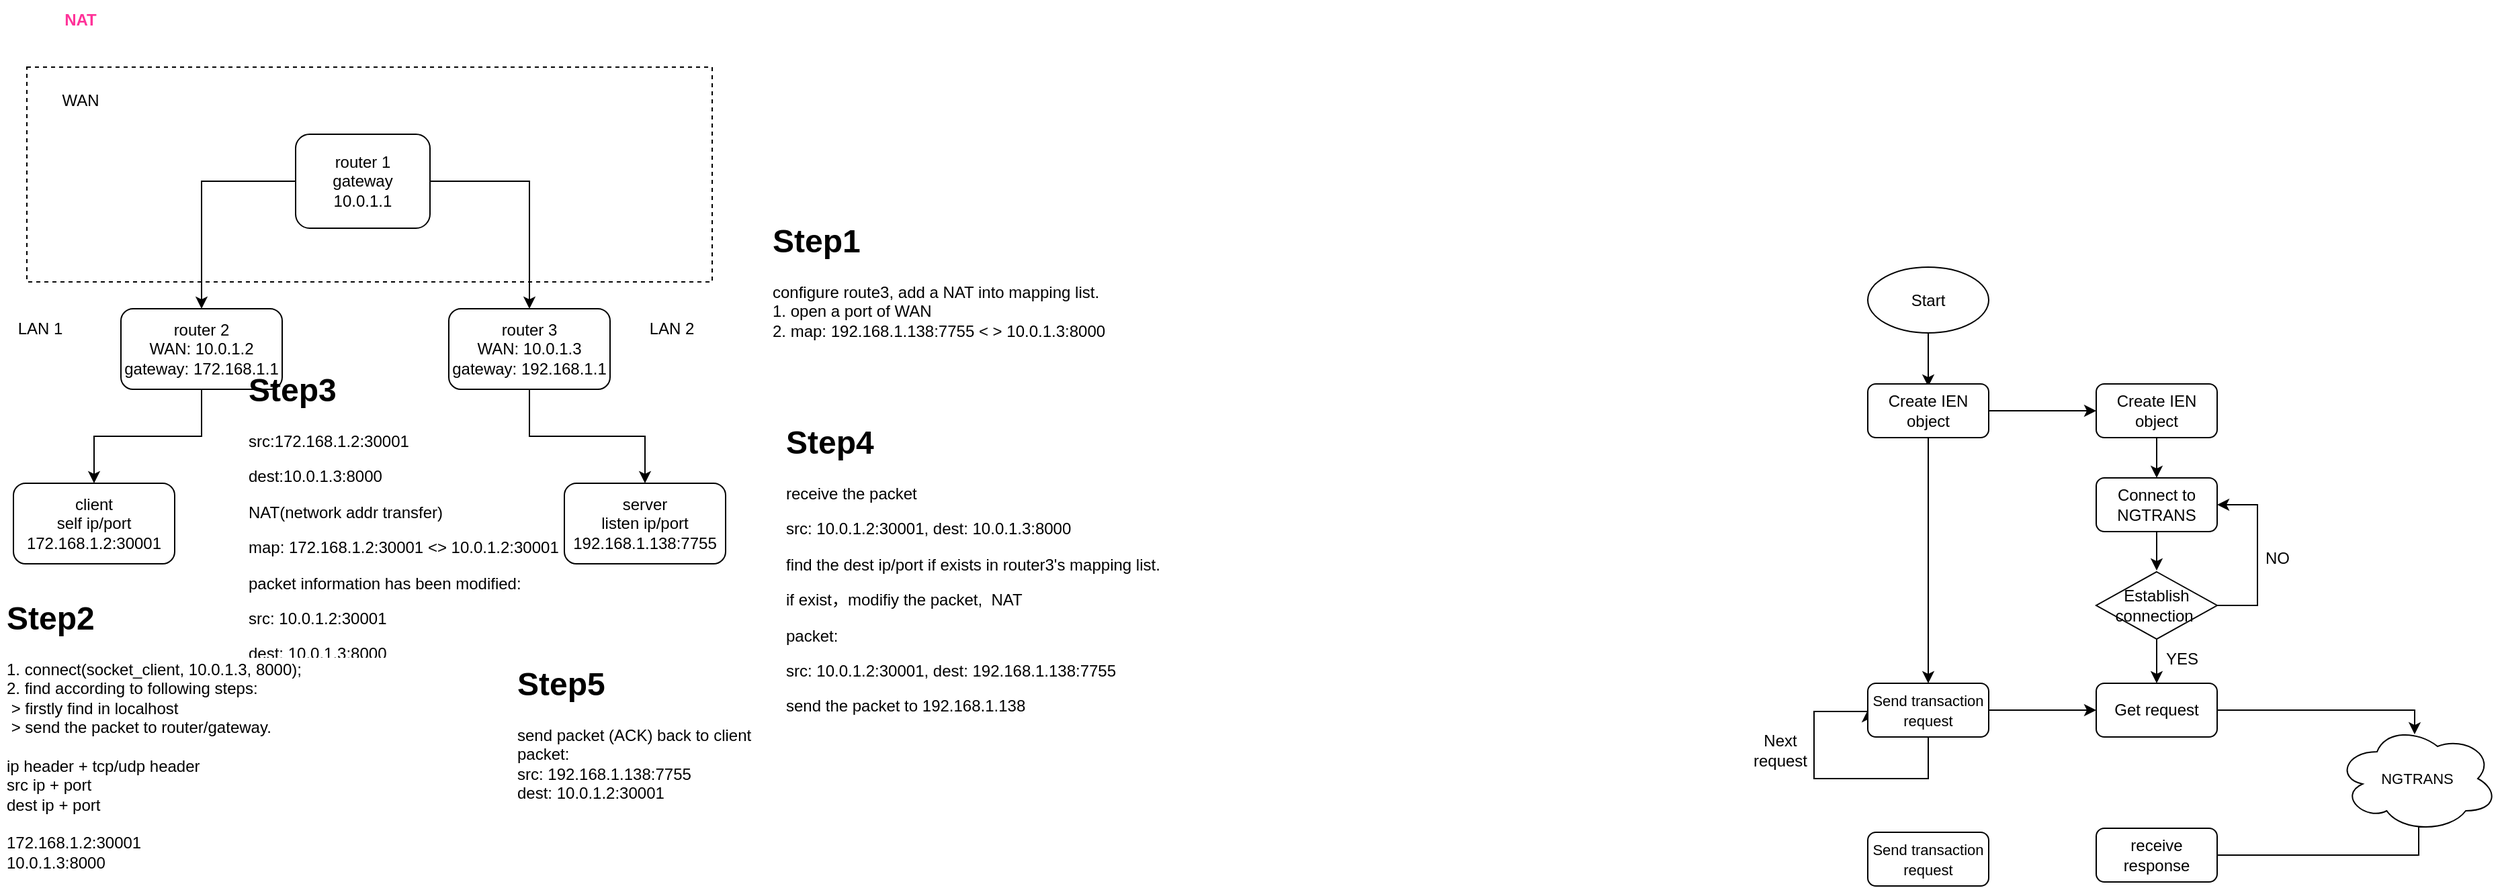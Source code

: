 <mxfile version="20.3.1" type="github">
  <diagram id="v6T6caYfrksYSBO10d0g" name="Page-1">
    <mxGraphModel dx="1422" dy="721" grid="1" gridSize="10" guides="1" tooltips="1" connect="1" arrows="1" fold="1" page="0" pageScale="1" pageWidth="827" pageHeight="1169" math="0" shadow="0">
      <root>
        <mxCell id="0" />
        <mxCell id="1" parent="0" />
        <mxCell id="7bpBVlcoPpbQ1vgJCoJ1-8" style="edgeStyle=orthogonalEdgeStyle;rounded=0;orthogonalLoop=1;jettySize=auto;html=1;exitX=0;exitY=0.5;exitDx=0;exitDy=0;entryX=0.5;entryY=0;entryDx=0;entryDy=0;" parent="1" source="7bpBVlcoPpbQ1vgJCoJ1-1" target="7bpBVlcoPpbQ1vgJCoJ1-3" edge="1">
          <mxGeometry relative="1" as="geometry" />
        </mxCell>
        <mxCell id="7bpBVlcoPpbQ1vgJCoJ1-10" style="edgeStyle=orthogonalEdgeStyle;rounded=0;orthogonalLoop=1;jettySize=auto;html=1;exitX=1;exitY=0.5;exitDx=0;exitDy=0;entryX=0.5;entryY=0;entryDx=0;entryDy=0;" parent="1" source="7bpBVlcoPpbQ1vgJCoJ1-1" target="7bpBVlcoPpbQ1vgJCoJ1-4" edge="1">
          <mxGeometry relative="1" as="geometry" />
        </mxCell>
        <mxCell id="7bpBVlcoPpbQ1vgJCoJ1-1" value="router 1&lt;br&gt;gateway&lt;br&gt;10.0.1.1" style="rounded=1;whiteSpace=wrap;html=1;" parent="1" vertex="1">
          <mxGeometry x="240" y="110" width="100" height="70" as="geometry" />
        </mxCell>
        <mxCell id="7bpBVlcoPpbQ1vgJCoJ1-9" style="edgeStyle=orthogonalEdgeStyle;rounded=0;orthogonalLoop=1;jettySize=auto;html=1;exitX=0.5;exitY=1;exitDx=0;exitDy=0;entryX=0.5;entryY=0;entryDx=0;entryDy=0;" parent="1" source="7bpBVlcoPpbQ1vgJCoJ1-3" target="7bpBVlcoPpbQ1vgJCoJ1-5" edge="1">
          <mxGeometry relative="1" as="geometry" />
        </mxCell>
        <mxCell id="7bpBVlcoPpbQ1vgJCoJ1-3" value="router 2&lt;br&gt;WAN: 10.0.1.2&lt;br&gt;gateway: 172.168.1.1" style="rounded=1;whiteSpace=wrap;html=1;" parent="1" vertex="1">
          <mxGeometry x="110" y="240" width="120" height="60" as="geometry" />
        </mxCell>
        <mxCell id="7bpBVlcoPpbQ1vgJCoJ1-11" style="edgeStyle=orthogonalEdgeStyle;rounded=0;orthogonalLoop=1;jettySize=auto;html=1;exitX=0.5;exitY=1;exitDx=0;exitDy=0;" parent="1" source="7bpBVlcoPpbQ1vgJCoJ1-4" target="7bpBVlcoPpbQ1vgJCoJ1-6" edge="1">
          <mxGeometry relative="1" as="geometry" />
        </mxCell>
        <mxCell id="7bpBVlcoPpbQ1vgJCoJ1-4" value="router 3&lt;br&gt;WAN: 10.0.1.3&lt;br&gt;gateway: 192.168.1.1" style="rounded=1;whiteSpace=wrap;html=1;" parent="1" vertex="1">
          <mxGeometry x="354" y="240" width="120" height="60" as="geometry" />
        </mxCell>
        <mxCell id="7bpBVlcoPpbQ1vgJCoJ1-5" value="client&lt;br&gt;self ip/port&lt;br&gt;172.168.1.2:30001" style="rounded=1;whiteSpace=wrap;html=1;" parent="1" vertex="1">
          <mxGeometry x="30" y="370" width="120" height="60" as="geometry" />
        </mxCell>
        <mxCell id="7bpBVlcoPpbQ1vgJCoJ1-6" value="server&lt;br&gt;listen ip/port 192.168.1.138:7755&lt;br&gt;" style="rounded=1;whiteSpace=wrap;html=1;" parent="1" vertex="1">
          <mxGeometry x="440" y="370" width="120" height="60" as="geometry" />
        </mxCell>
        <mxCell id="7bpBVlcoPpbQ1vgJCoJ1-12" value="" style="rounded=0;whiteSpace=wrap;html=1;fillColor=none;dashed=1;" parent="1" vertex="1">
          <mxGeometry x="40" y="60" width="510" height="160" as="geometry" />
        </mxCell>
        <mxCell id="7bpBVlcoPpbQ1vgJCoJ1-13" value="WAN" style="text;html=1;strokeColor=none;fillColor=none;align=center;verticalAlign=middle;whiteSpace=wrap;rounded=0;dashed=1;" parent="1" vertex="1">
          <mxGeometry x="50" y="70" width="60" height="30" as="geometry" />
        </mxCell>
        <mxCell id="7bpBVlcoPpbQ1vgJCoJ1-14" value="LAN 1" style="text;html=1;strokeColor=none;fillColor=none;align=center;verticalAlign=middle;whiteSpace=wrap;rounded=0;dashed=1;" parent="1" vertex="1">
          <mxGeometry x="20" y="240" width="60" height="30" as="geometry" />
        </mxCell>
        <mxCell id="7bpBVlcoPpbQ1vgJCoJ1-15" value="LAN 2" style="text;html=1;strokeColor=none;fillColor=none;align=center;verticalAlign=middle;whiteSpace=wrap;rounded=0;dashed=1;" parent="1" vertex="1">
          <mxGeometry x="490" y="240" width="60" height="30" as="geometry" />
        </mxCell>
        <mxCell id="7bpBVlcoPpbQ1vgJCoJ1-16" value="&lt;b&gt;&lt;font color=&quot;#ff3399&quot;&gt;NAT&lt;/font&gt;&lt;/b&gt;" style="text;html=1;strokeColor=none;fillColor=none;align=center;verticalAlign=middle;whiteSpace=wrap;rounded=0;dashed=1;" parent="1" vertex="1">
          <mxGeometry x="50" y="10" width="60" height="30" as="geometry" />
        </mxCell>
        <mxCell id="7bpBVlcoPpbQ1vgJCoJ1-18" value="&lt;h1&gt;Step1&lt;/h1&gt;&lt;div&gt;configure route3, add a NAT into mapping list.&lt;/div&gt;&lt;div&gt;1. open a port of WAN&lt;/div&gt;&lt;div&gt;2. map: 192.168.1.138:7755 &amp;lt; &amp;gt; 10.0.1.3:8000&lt;/div&gt;" style="text;html=1;strokeColor=none;fillColor=none;spacing=5;spacingTop=-20;whiteSpace=wrap;overflow=hidden;rounded=0;dashed=1;fontColor=#000000;" parent="1" vertex="1">
          <mxGeometry x="590" y="170" width="420" height="120" as="geometry" />
        </mxCell>
        <mxCell id="7bpBVlcoPpbQ1vgJCoJ1-19" value="&lt;h1&gt;Step2&lt;/h1&gt;&lt;div&gt;1. connect(socket_client, 10.0.1.3, 8000);&lt;/div&gt;&lt;div&gt;2. find according to following steps:&lt;/div&gt;&lt;div&gt;&amp;nbsp;&amp;gt; firstly find in localhost&lt;/div&gt;&lt;div&gt;&amp;nbsp;&amp;gt; send the packet to router/gateway.&lt;/div&gt;&lt;div&gt;&lt;br&gt;&lt;/div&gt;&lt;div&gt;ip header + tcp/udp header&lt;/div&gt;&lt;div&gt;src ip + port&lt;/div&gt;&lt;div&gt;dest ip + port&lt;/div&gt;&lt;div&gt;&lt;br&gt;&lt;/div&gt;&lt;div&gt;172.168.1.2:30001&lt;/div&gt;&lt;div&gt;10.0.1.3:8000&lt;/div&gt;" style="text;html=1;strokeColor=none;fillColor=none;spacing=5;spacingTop=-20;whiteSpace=wrap;overflow=hidden;rounded=0;dashed=1;fontColor=#000000;" parent="1" vertex="1">
          <mxGeometry x="20" y="451" width="260" height="219" as="geometry" />
        </mxCell>
        <mxCell id="7bpBVlcoPpbQ1vgJCoJ1-20" value="&lt;h1&gt;Step3&lt;/h1&gt;&lt;p&gt;src:172.168.1.2:30001&lt;/p&gt;&lt;p&gt;dest:10.0.1.3:8000&lt;/p&gt;&lt;p&gt;NAT(network addr transfer)&lt;/p&gt;&lt;p&gt;map: 172.168.1.2:30001 &amp;lt;&amp;gt; 10.0.1.2:30001&lt;/p&gt;&lt;p&gt;packet information has been modified:&lt;/p&gt;&lt;p&gt;src: 10.0.1.2:30001&lt;/p&gt;&lt;p&gt;dest: 10.0.1.3:8000&lt;/p&gt;&lt;p&gt;&lt;br&gt;&lt;/p&gt;" style="text;html=1;strokeColor=none;fillColor=none;spacing=5;spacingTop=-20;whiteSpace=wrap;overflow=hidden;rounded=0;dashed=1;fontColor=#000000;" parent="1" vertex="1">
          <mxGeometry x="200" y="281" width="320" height="219" as="geometry" />
        </mxCell>
        <mxCell id="7bpBVlcoPpbQ1vgJCoJ1-21" value="&lt;h1&gt;Step4&lt;/h1&gt;&lt;p&gt;receive the packet&lt;/p&gt;&lt;p&gt;src: 10.0.1.2:30001, dest: 10.0.1.3:8000&lt;/p&gt;&lt;p&gt;find the dest ip/port if exists in router3&#39;s mapping list.&lt;/p&gt;&lt;p&gt;if exist，modifiy the packet,&amp;nbsp; NAT&lt;/p&gt;&lt;p&gt;packet:&lt;/p&gt;&lt;p&gt;src: 10.0.1.2:30001, dest: 192.168.1.138:7755&lt;/p&gt;&lt;p&gt;send the packet to 192.168.1.138&lt;/p&gt;&lt;p&gt;&lt;br&gt;&lt;/p&gt;" style="text;html=1;strokeColor=none;fillColor=none;spacing=5;spacingTop=-20;whiteSpace=wrap;overflow=hidden;rounded=0;dashed=1;fontColor=#000000;" parent="1" vertex="1">
          <mxGeometry x="600" y="320" width="320" height="230" as="geometry" />
        </mxCell>
        <mxCell id="7bpBVlcoPpbQ1vgJCoJ1-22" value="&lt;h1&gt;Step5&lt;/h1&gt;&lt;div&gt;send packet (ACK) back to client&lt;/div&gt;&lt;div&gt;packet:&lt;/div&gt;&lt;div&gt;src: 192.168.1.138:7755&lt;/div&gt;&lt;div&gt;dest: 10.0.1.2:30001&amp;nbsp;&lt;/div&gt;" style="text;html=1;strokeColor=none;fillColor=none;spacing=5;spacingTop=-20;whiteSpace=wrap;overflow=hidden;rounded=0;dashed=1;fontColor=#000000;" parent="1" vertex="1">
          <mxGeometry x="400" y="500" width="220" height="120" as="geometry" />
        </mxCell>
        <mxCell id="-mfLECiSTr9w_7WeOcRc-8" style="edgeStyle=orthogonalEdgeStyle;rounded=0;orthogonalLoop=1;jettySize=auto;html=1;exitX=0.5;exitY=1;exitDx=0;exitDy=0;entryX=0.5;entryY=0;entryDx=0;entryDy=0;" edge="1" parent="1" source="-mfLECiSTr9w_7WeOcRc-2">
          <mxGeometry relative="1" as="geometry">
            <mxPoint x="1455" y="298" as="targetPoint" />
          </mxGeometry>
        </mxCell>
        <mxCell id="-mfLECiSTr9w_7WeOcRc-2" value="Start" style="ellipse;whiteSpace=wrap;html=1;" vertex="1" parent="1">
          <mxGeometry x="1410" y="209" width="90" height="49" as="geometry" />
        </mxCell>
        <mxCell id="-mfLECiSTr9w_7WeOcRc-9" style="edgeStyle=orthogonalEdgeStyle;rounded=0;orthogonalLoop=1;jettySize=auto;html=1;exitX=0.5;exitY=1;exitDx=0;exitDy=0;entryX=0.5;entryY=0;entryDx=0;entryDy=0;" edge="1" parent="1" source="-mfLECiSTr9w_7WeOcRc-3" target="-mfLECiSTr9w_7WeOcRc-13">
          <mxGeometry relative="1" as="geometry">
            <mxPoint x="1455" y="370" as="targetPoint" />
          </mxGeometry>
        </mxCell>
        <mxCell id="-mfLECiSTr9w_7WeOcRc-27" style="edgeStyle=orthogonalEdgeStyle;rounded=0;orthogonalLoop=1;jettySize=auto;html=1;exitX=1;exitY=0.5;exitDx=0;exitDy=0;entryX=0;entryY=0.5;entryDx=0;entryDy=0;fontSize=11;" edge="1" parent="1" source="-mfLECiSTr9w_7WeOcRc-3" target="-mfLECiSTr9w_7WeOcRc-26">
          <mxGeometry relative="1" as="geometry" />
        </mxCell>
        <mxCell id="-mfLECiSTr9w_7WeOcRc-3" value="Create IEN object" style="rounded=1;whiteSpace=wrap;html=1;" vertex="1" parent="1">
          <mxGeometry x="1410" y="296" width="90" height="40" as="geometry" />
        </mxCell>
        <mxCell id="-mfLECiSTr9w_7WeOcRc-12" value="YES" style="text;html=1;strokeColor=none;fillColor=none;align=center;verticalAlign=middle;whiteSpace=wrap;rounded=0;" vertex="1" parent="1">
          <mxGeometry x="1619" y="491" width="50" height="20" as="geometry" />
        </mxCell>
        <mxCell id="-mfLECiSTr9w_7WeOcRc-30" style="edgeStyle=orthogonalEdgeStyle;rounded=0;orthogonalLoop=1;jettySize=auto;html=1;exitX=1;exitY=0.5;exitDx=0;exitDy=0;entryX=0;entryY=0.5;entryDx=0;entryDy=0;fontSize=11;" edge="1" parent="1" source="-mfLECiSTr9w_7WeOcRc-13" target="-mfLECiSTr9w_7WeOcRc-19">
          <mxGeometry relative="1" as="geometry" />
        </mxCell>
        <mxCell id="-mfLECiSTr9w_7WeOcRc-32" style="edgeStyle=orthogonalEdgeStyle;rounded=0;orthogonalLoop=1;jettySize=auto;html=1;exitX=0.5;exitY=1;exitDx=0;exitDy=0;fontSize=11;entryX=0;entryY=0.5;entryDx=0;entryDy=0;" edge="1" parent="1" source="-mfLECiSTr9w_7WeOcRc-13" target="-mfLECiSTr9w_7WeOcRc-13">
          <mxGeometry relative="1" as="geometry">
            <mxPoint x="1400" y="540" as="targetPoint" />
            <Array as="points">
              <mxPoint x="1455" y="590" />
              <mxPoint x="1370" y="590" />
              <mxPoint x="1370" y="540" />
            </Array>
          </mxGeometry>
        </mxCell>
        <mxCell id="-mfLECiSTr9w_7WeOcRc-13" value="&lt;font style=&quot;font-size: 11px;&quot;&gt;Send transaction request&lt;/font&gt;" style="rounded=1;whiteSpace=wrap;html=1;" vertex="1" parent="1">
          <mxGeometry x="1410" y="519" width="90" height="40" as="geometry" />
        </mxCell>
        <mxCell id="-mfLECiSTr9w_7WeOcRc-36" style="edgeStyle=orthogonalEdgeStyle;rounded=0;orthogonalLoop=1;jettySize=auto;html=1;exitX=1;exitY=0.5;exitDx=0;exitDy=0;fontSize=11;entryX=0.483;entryY=0.088;entryDx=0;entryDy=0;entryPerimeter=0;" edge="1" parent="1" target="-mfLECiSTr9w_7WeOcRc-35">
          <mxGeometry relative="1" as="geometry">
            <mxPoint x="1819" y="540" as="targetPoint" />
            <mxPoint x="1649" y="539" as="sourcePoint" />
            <Array as="points">
              <mxPoint x="1817" y="539" />
            </Array>
          </mxGeometry>
        </mxCell>
        <mxCell id="-mfLECiSTr9w_7WeOcRc-19" value="Get request" style="rounded=1;whiteSpace=wrap;html=1;" vertex="1" parent="1">
          <mxGeometry x="1580" y="519" width="90" height="40" as="geometry" />
        </mxCell>
        <mxCell id="-mfLECiSTr9w_7WeOcRc-20" style="edgeStyle=orthogonalEdgeStyle;rounded=0;orthogonalLoop=1;jettySize=auto;html=1;exitX=0.5;exitY=1;exitDx=0;exitDy=0;" edge="1" parent="1" source="-mfLECiSTr9w_7WeOcRc-21">
          <mxGeometry relative="1" as="geometry">
            <mxPoint x="1625" y="435" as="targetPoint" />
          </mxGeometry>
        </mxCell>
        <mxCell id="-mfLECiSTr9w_7WeOcRc-21" value="Connect to NGTRANS" style="rounded=1;whiteSpace=wrap;html=1;" vertex="1" parent="1">
          <mxGeometry x="1580" y="366" width="90" height="40" as="geometry" />
        </mxCell>
        <mxCell id="-mfLECiSTr9w_7WeOcRc-25" style="edgeStyle=orthogonalEdgeStyle;rounded=0;orthogonalLoop=1;jettySize=auto;html=1;exitX=1;exitY=0.5;exitDx=0;exitDy=0;entryX=1;entryY=0.5;entryDx=0;entryDy=0;fontSize=11;" edge="1" parent="1" source="-mfLECiSTr9w_7WeOcRc-23" target="-mfLECiSTr9w_7WeOcRc-21">
          <mxGeometry relative="1" as="geometry">
            <Array as="points">
              <mxPoint x="1700" y="461" />
              <mxPoint x="1700" y="386" />
            </Array>
          </mxGeometry>
        </mxCell>
        <mxCell id="-mfLECiSTr9w_7WeOcRc-29" style="edgeStyle=orthogonalEdgeStyle;rounded=0;orthogonalLoop=1;jettySize=auto;html=1;exitX=0.5;exitY=1;exitDx=0;exitDy=0;entryX=0.5;entryY=0;entryDx=0;entryDy=0;fontSize=11;" edge="1" parent="1" source="-mfLECiSTr9w_7WeOcRc-23" target="-mfLECiSTr9w_7WeOcRc-19">
          <mxGeometry relative="1" as="geometry" />
        </mxCell>
        <mxCell id="-mfLECiSTr9w_7WeOcRc-23" value="Establish connection&amp;nbsp;" style="rhombus;whiteSpace=wrap;html=1;" vertex="1" parent="1">
          <mxGeometry x="1580" y="436" width="90" height="50" as="geometry" />
        </mxCell>
        <mxCell id="-mfLECiSTr9w_7WeOcRc-24" value="NO" style="text;html=1;strokeColor=none;fillColor=none;align=center;verticalAlign=middle;whiteSpace=wrap;rounded=0;" vertex="1" parent="1">
          <mxGeometry x="1690" y="416" width="50" height="20" as="geometry" />
        </mxCell>
        <mxCell id="-mfLECiSTr9w_7WeOcRc-28" style="edgeStyle=orthogonalEdgeStyle;rounded=0;orthogonalLoop=1;jettySize=auto;html=1;exitX=0.5;exitY=1;exitDx=0;exitDy=0;entryX=0.5;entryY=0;entryDx=0;entryDy=0;fontSize=11;" edge="1" parent="1" source="-mfLECiSTr9w_7WeOcRc-26" target="-mfLECiSTr9w_7WeOcRc-21">
          <mxGeometry relative="1" as="geometry" />
        </mxCell>
        <mxCell id="-mfLECiSTr9w_7WeOcRc-26" value="Create IEN object" style="rounded=1;whiteSpace=wrap;html=1;" vertex="1" parent="1">
          <mxGeometry x="1580" y="296" width="90" height="40" as="geometry" />
        </mxCell>
        <mxCell id="-mfLECiSTr9w_7WeOcRc-31" value="&lt;font style=&quot;font-size: 11px;&quot;&gt;Send transaction request&lt;/font&gt;" style="rounded=1;whiteSpace=wrap;html=1;" vertex="1" parent="1">
          <mxGeometry x="1410" y="630" width="90" height="40" as="geometry" />
        </mxCell>
        <mxCell id="-mfLECiSTr9w_7WeOcRc-34" value="Next request" style="text;html=1;strokeColor=none;fillColor=none;align=center;verticalAlign=middle;whiteSpace=wrap;rounded=0;" vertex="1" parent="1">
          <mxGeometry x="1320" y="559" width="50" height="20" as="geometry" />
        </mxCell>
        <mxCell id="-mfLECiSTr9w_7WeOcRc-38" style="edgeStyle=orthogonalEdgeStyle;rounded=0;orthogonalLoop=1;jettySize=auto;html=1;exitX=0.55;exitY=0.95;exitDx=0;exitDy=0;exitPerimeter=0;entryX=1;entryY=0.5;entryDx=0;entryDy=0;fontSize=11;" edge="1" parent="1" source="-mfLECiSTr9w_7WeOcRc-35">
          <mxGeometry relative="1" as="geometry">
            <mxPoint x="1650" y="647" as="targetPoint" />
            <Array as="points">
              <mxPoint x="1820" y="626" />
              <mxPoint x="1820" y="647" />
            </Array>
          </mxGeometry>
        </mxCell>
        <mxCell id="-mfLECiSTr9w_7WeOcRc-35" value="NGTRANS" style="ellipse;shape=cloud;whiteSpace=wrap;html=1;fontSize=11;" vertex="1" parent="1">
          <mxGeometry x="1759" y="550" width="120" height="80" as="geometry" />
        </mxCell>
        <mxCell id="-mfLECiSTr9w_7WeOcRc-37" value="receive response" style="rounded=1;whiteSpace=wrap;html=1;" vertex="1" parent="1">
          <mxGeometry x="1580" y="627" width="90" height="40" as="geometry" />
        </mxCell>
      </root>
    </mxGraphModel>
  </diagram>
</mxfile>
